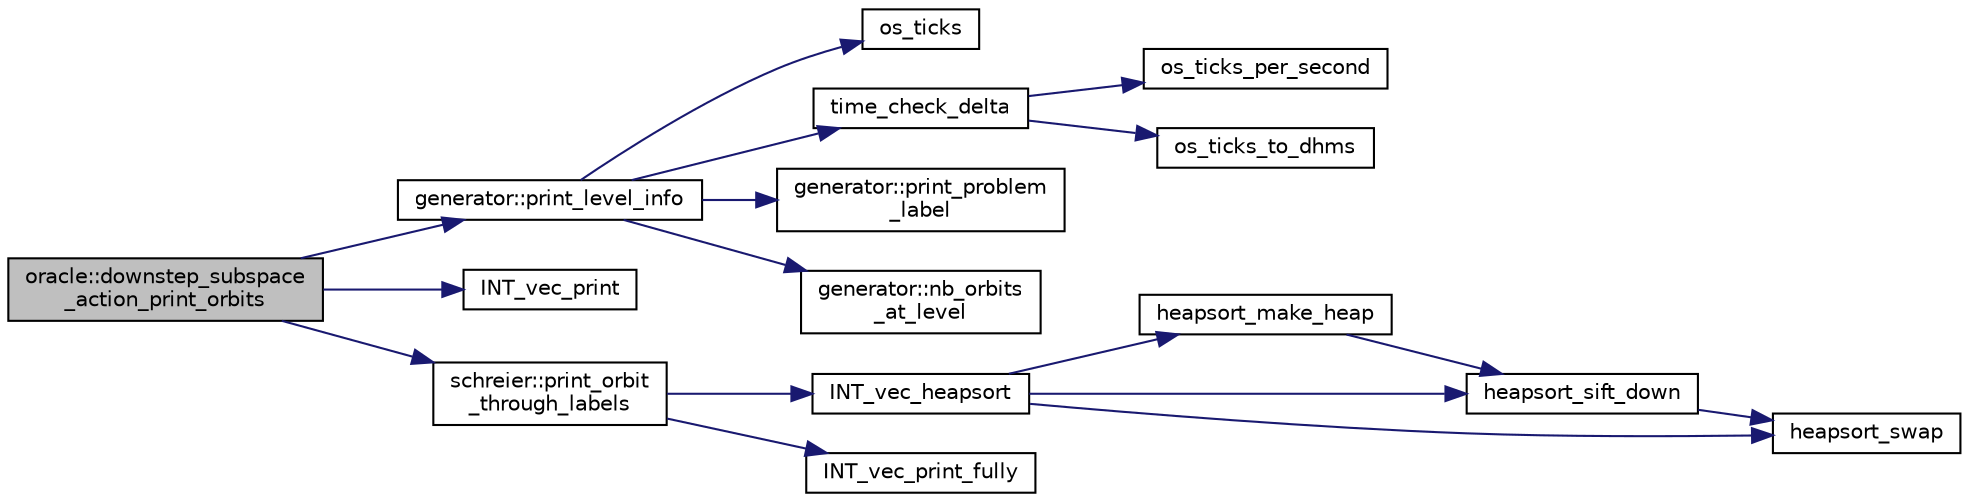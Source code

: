 digraph "oracle::downstep_subspace_action_print_orbits"
{
  edge [fontname="Helvetica",fontsize="10",labelfontname="Helvetica",labelfontsize="10"];
  node [fontname="Helvetica",fontsize="10",shape=record];
  rankdir="LR";
  Node4875 [label="oracle::downstep_subspace\l_action_print_orbits",height=0.2,width=0.4,color="black", fillcolor="grey75", style="filled", fontcolor="black"];
  Node4875 -> Node4876 [color="midnightblue",fontsize="10",style="solid",fontname="Helvetica"];
  Node4876 [label="generator::print_level_info",height=0.2,width=0.4,color="black", fillcolor="white", style="filled",URL="$d7/d73/classgenerator.html#aeef1b9fe6115b67be42d7cb3206fddd2"];
  Node4876 -> Node4877 [color="midnightblue",fontsize="10",style="solid",fontname="Helvetica"];
  Node4877 [label="os_ticks",height=0.2,width=0.4,color="black", fillcolor="white", style="filled",URL="$d5/db4/io__and__os_8h.html#a3da6d2b09e35d569adb7101dffcb5224"];
  Node4876 -> Node4878 [color="midnightblue",fontsize="10",style="solid",fontname="Helvetica"];
  Node4878 [label="time_check_delta",height=0.2,width=0.4,color="black", fillcolor="white", style="filled",URL="$d9/d60/discreta_8h.html#a89a8565e34c7dcbb97180cd6af7454a1"];
  Node4878 -> Node4879 [color="midnightblue",fontsize="10",style="solid",fontname="Helvetica"];
  Node4879 [label="os_ticks_per_second",height=0.2,width=0.4,color="black", fillcolor="white", style="filled",URL="$d5/db4/io__and__os_8h.html#a1b35e7a094dfde9db39ae352c9c17042"];
  Node4878 -> Node4880 [color="midnightblue",fontsize="10",style="solid",fontname="Helvetica"];
  Node4880 [label="os_ticks_to_dhms",height=0.2,width=0.4,color="black", fillcolor="white", style="filled",URL="$d5/db4/io__and__os_8h.html#a0d715587fd9b8ab4e2bc822a2be313ba"];
  Node4876 -> Node4881 [color="midnightblue",fontsize="10",style="solid",fontname="Helvetica"];
  Node4881 [label="generator::print_problem\l_label",height=0.2,width=0.4,color="black", fillcolor="white", style="filled",URL="$d7/d73/classgenerator.html#a06d3c064ba84ebe8db3537e6273f16c3"];
  Node4876 -> Node4882 [color="midnightblue",fontsize="10",style="solid",fontname="Helvetica"];
  Node4882 [label="generator::nb_orbits\l_at_level",height=0.2,width=0.4,color="black", fillcolor="white", style="filled",URL="$d7/d73/classgenerator.html#a020f3d8378448310d044a4a24fadf301"];
  Node4875 -> Node4883 [color="midnightblue",fontsize="10",style="solid",fontname="Helvetica"];
  Node4883 [label="INT_vec_print",height=0.2,width=0.4,color="black", fillcolor="white", style="filled",URL="$df/dbf/sajeeb_8_c.html#a79a5901af0b47dd0d694109543c027fe"];
  Node4875 -> Node4884 [color="midnightblue",fontsize="10",style="solid",fontname="Helvetica"];
  Node4884 [label="schreier::print_orbit\l_through_labels",height=0.2,width=0.4,color="black", fillcolor="white", style="filled",URL="$d3/dd6/classschreier.html#a49b95cdd68410b614ed74dc7ddf72fe3"];
  Node4884 -> Node4885 [color="midnightblue",fontsize="10",style="solid",fontname="Helvetica"];
  Node4885 [label="INT_vec_heapsort",height=0.2,width=0.4,color="black", fillcolor="white", style="filled",URL="$d5/de2/foundations_2data__structures_2data__structures_8h.html#a3590ad9987f801fbfc94634300182f39"];
  Node4885 -> Node4886 [color="midnightblue",fontsize="10",style="solid",fontname="Helvetica"];
  Node4886 [label="heapsort_make_heap",height=0.2,width=0.4,color="black", fillcolor="white", style="filled",URL="$d4/dd7/sorting_8_c.html#a42f24453d7d77eeb1338ebd1a13cfdbb"];
  Node4886 -> Node4887 [color="midnightblue",fontsize="10",style="solid",fontname="Helvetica"];
  Node4887 [label="heapsort_sift_down",height=0.2,width=0.4,color="black", fillcolor="white", style="filled",URL="$d4/dd7/sorting_8_c.html#a65cbb1a6a3f01f511673705437ddc18b"];
  Node4887 -> Node4888 [color="midnightblue",fontsize="10",style="solid",fontname="Helvetica"];
  Node4888 [label="heapsort_swap",height=0.2,width=0.4,color="black", fillcolor="white", style="filled",URL="$d4/dd7/sorting_8_c.html#a8f048362e6065297b19b6975bcbbfcc6"];
  Node4885 -> Node4888 [color="midnightblue",fontsize="10",style="solid",fontname="Helvetica"];
  Node4885 -> Node4887 [color="midnightblue",fontsize="10",style="solid",fontname="Helvetica"];
  Node4884 -> Node4889 [color="midnightblue",fontsize="10",style="solid",fontname="Helvetica"];
  Node4889 [label="INT_vec_print_fully",height=0.2,width=0.4,color="black", fillcolor="white", style="filled",URL="$df/dbf/sajeeb_8_c.html#aff2e5a86c89315b7cec22a5a77f94a25"];
}
